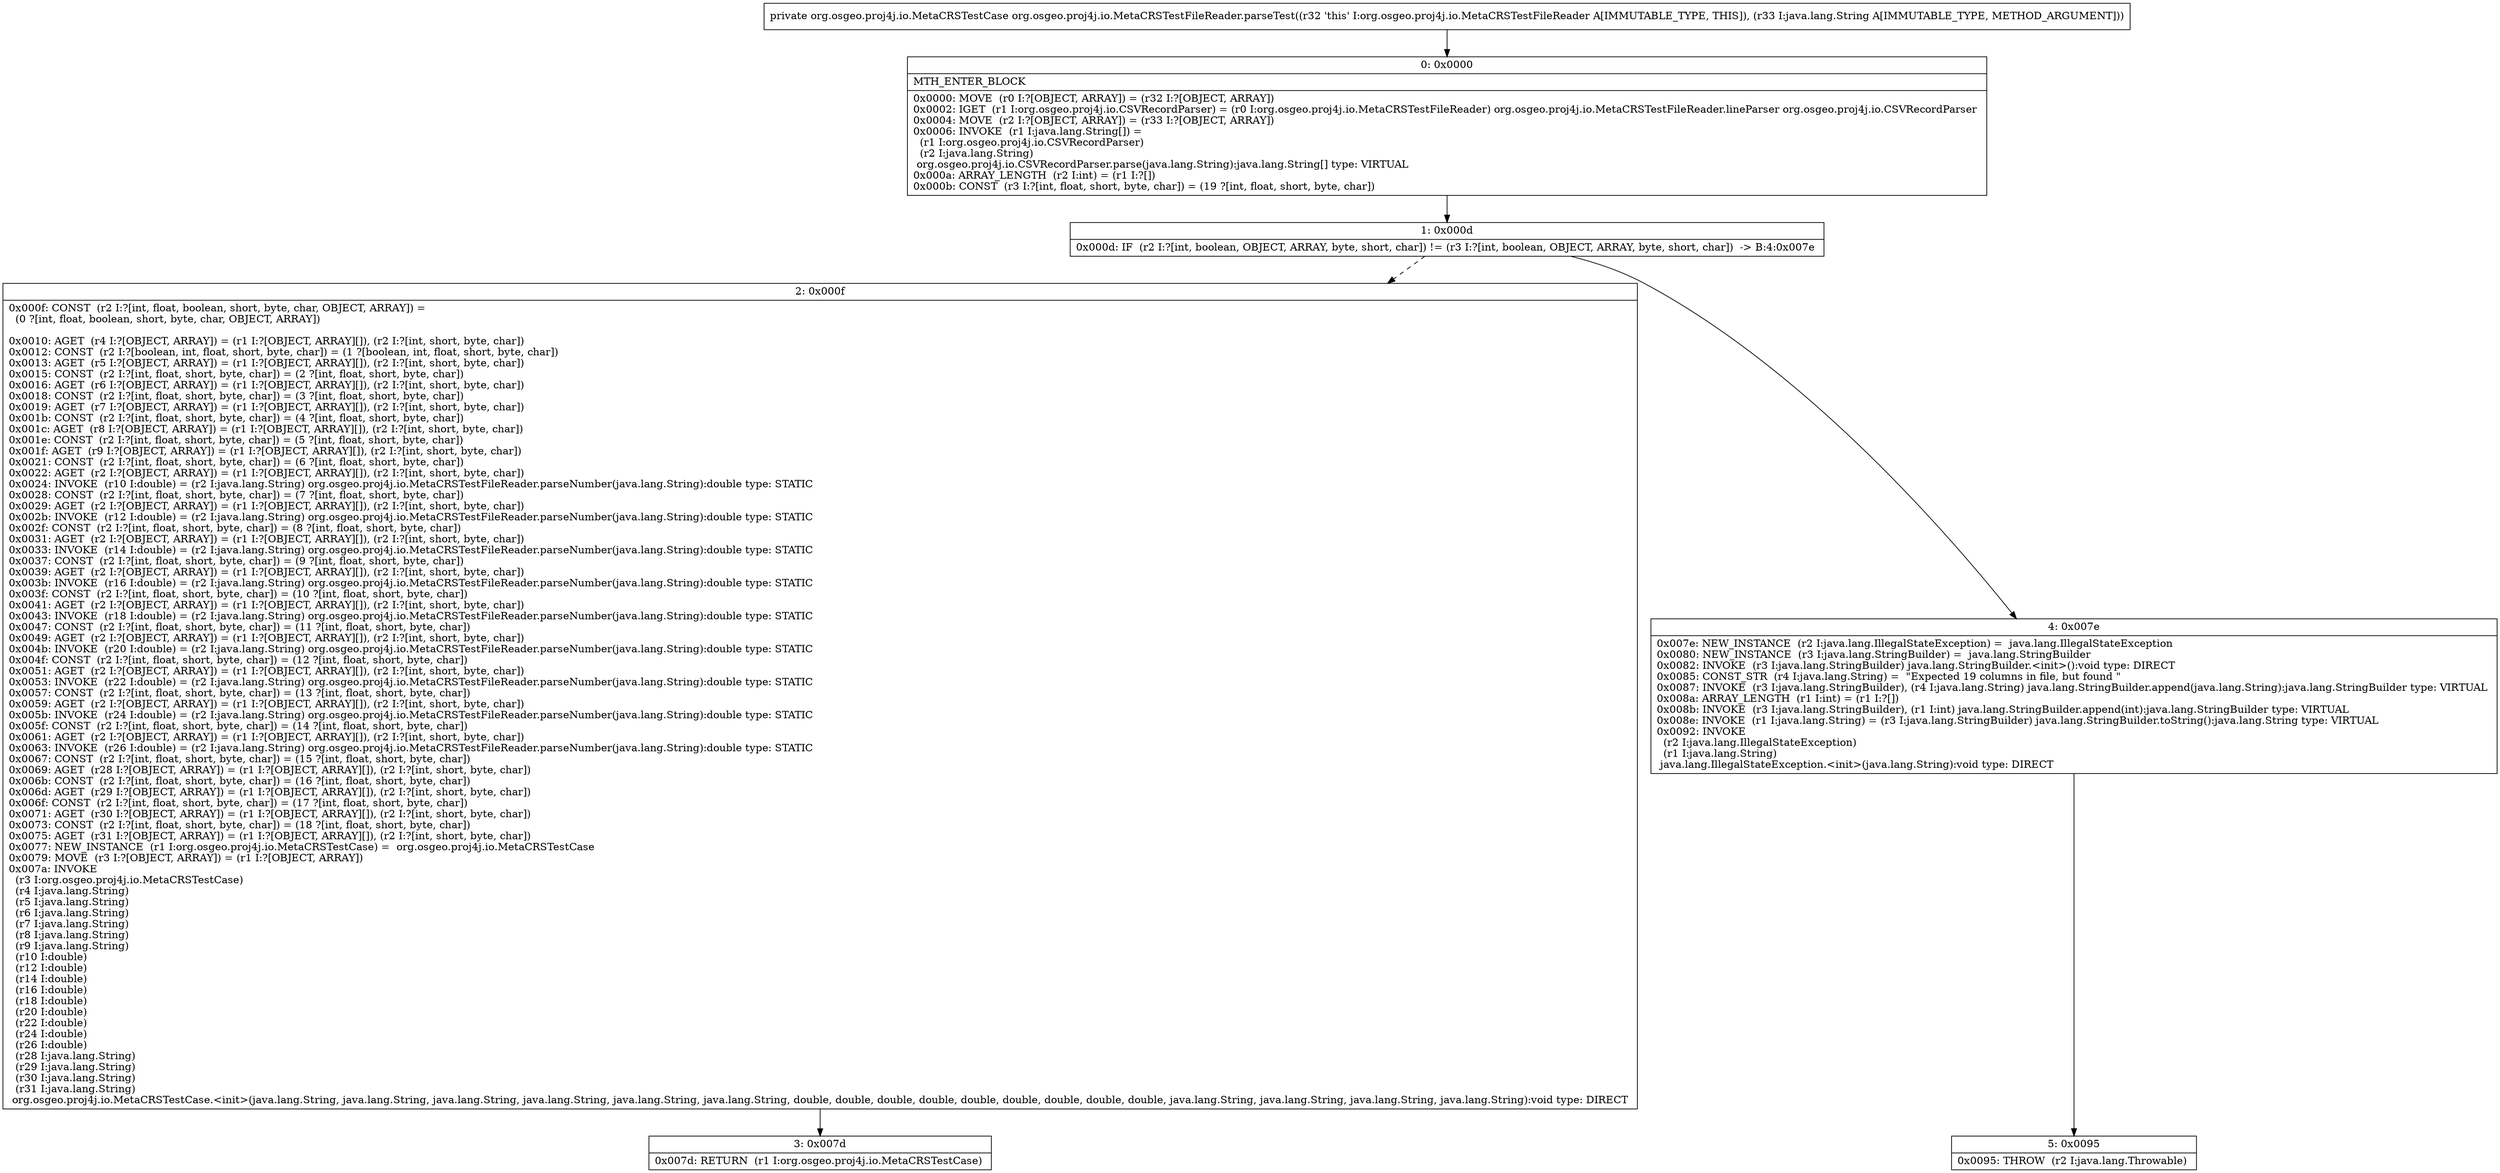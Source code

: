 digraph "CFG fororg.osgeo.proj4j.io.MetaCRSTestFileReader.parseTest(Ljava\/lang\/String;)Lorg\/osgeo\/proj4j\/io\/MetaCRSTestCase;" {
Node_0 [shape=record,label="{0\:\ 0x0000|MTH_ENTER_BLOCK\l|0x0000: MOVE  (r0 I:?[OBJECT, ARRAY]) = (r32 I:?[OBJECT, ARRAY]) \l0x0002: IGET  (r1 I:org.osgeo.proj4j.io.CSVRecordParser) = (r0 I:org.osgeo.proj4j.io.MetaCRSTestFileReader) org.osgeo.proj4j.io.MetaCRSTestFileReader.lineParser org.osgeo.proj4j.io.CSVRecordParser \l0x0004: MOVE  (r2 I:?[OBJECT, ARRAY]) = (r33 I:?[OBJECT, ARRAY]) \l0x0006: INVOKE  (r1 I:java.lang.String[]) = \l  (r1 I:org.osgeo.proj4j.io.CSVRecordParser)\l  (r2 I:java.lang.String)\l org.osgeo.proj4j.io.CSVRecordParser.parse(java.lang.String):java.lang.String[] type: VIRTUAL \l0x000a: ARRAY_LENGTH  (r2 I:int) = (r1 I:?[]) \l0x000b: CONST  (r3 I:?[int, float, short, byte, char]) = (19 ?[int, float, short, byte, char]) \l}"];
Node_1 [shape=record,label="{1\:\ 0x000d|0x000d: IF  (r2 I:?[int, boolean, OBJECT, ARRAY, byte, short, char]) != (r3 I:?[int, boolean, OBJECT, ARRAY, byte, short, char])  \-\> B:4:0x007e \l}"];
Node_2 [shape=record,label="{2\:\ 0x000f|0x000f: CONST  (r2 I:?[int, float, boolean, short, byte, char, OBJECT, ARRAY]) = \l  (0 ?[int, float, boolean, short, byte, char, OBJECT, ARRAY])\l \l0x0010: AGET  (r4 I:?[OBJECT, ARRAY]) = (r1 I:?[OBJECT, ARRAY][]), (r2 I:?[int, short, byte, char]) \l0x0012: CONST  (r2 I:?[boolean, int, float, short, byte, char]) = (1 ?[boolean, int, float, short, byte, char]) \l0x0013: AGET  (r5 I:?[OBJECT, ARRAY]) = (r1 I:?[OBJECT, ARRAY][]), (r2 I:?[int, short, byte, char]) \l0x0015: CONST  (r2 I:?[int, float, short, byte, char]) = (2 ?[int, float, short, byte, char]) \l0x0016: AGET  (r6 I:?[OBJECT, ARRAY]) = (r1 I:?[OBJECT, ARRAY][]), (r2 I:?[int, short, byte, char]) \l0x0018: CONST  (r2 I:?[int, float, short, byte, char]) = (3 ?[int, float, short, byte, char]) \l0x0019: AGET  (r7 I:?[OBJECT, ARRAY]) = (r1 I:?[OBJECT, ARRAY][]), (r2 I:?[int, short, byte, char]) \l0x001b: CONST  (r2 I:?[int, float, short, byte, char]) = (4 ?[int, float, short, byte, char]) \l0x001c: AGET  (r8 I:?[OBJECT, ARRAY]) = (r1 I:?[OBJECT, ARRAY][]), (r2 I:?[int, short, byte, char]) \l0x001e: CONST  (r2 I:?[int, float, short, byte, char]) = (5 ?[int, float, short, byte, char]) \l0x001f: AGET  (r9 I:?[OBJECT, ARRAY]) = (r1 I:?[OBJECT, ARRAY][]), (r2 I:?[int, short, byte, char]) \l0x0021: CONST  (r2 I:?[int, float, short, byte, char]) = (6 ?[int, float, short, byte, char]) \l0x0022: AGET  (r2 I:?[OBJECT, ARRAY]) = (r1 I:?[OBJECT, ARRAY][]), (r2 I:?[int, short, byte, char]) \l0x0024: INVOKE  (r10 I:double) = (r2 I:java.lang.String) org.osgeo.proj4j.io.MetaCRSTestFileReader.parseNumber(java.lang.String):double type: STATIC \l0x0028: CONST  (r2 I:?[int, float, short, byte, char]) = (7 ?[int, float, short, byte, char]) \l0x0029: AGET  (r2 I:?[OBJECT, ARRAY]) = (r1 I:?[OBJECT, ARRAY][]), (r2 I:?[int, short, byte, char]) \l0x002b: INVOKE  (r12 I:double) = (r2 I:java.lang.String) org.osgeo.proj4j.io.MetaCRSTestFileReader.parseNumber(java.lang.String):double type: STATIC \l0x002f: CONST  (r2 I:?[int, float, short, byte, char]) = (8 ?[int, float, short, byte, char]) \l0x0031: AGET  (r2 I:?[OBJECT, ARRAY]) = (r1 I:?[OBJECT, ARRAY][]), (r2 I:?[int, short, byte, char]) \l0x0033: INVOKE  (r14 I:double) = (r2 I:java.lang.String) org.osgeo.proj4j.io.MetaCRSTestFileReader.parseNumber(java.lang.String):double type: STATIC \l0x0037: CONST  (r2 I:?[int, float, short, byte, char]) = (9 ?[int, float, short, byte, char]) \l0x0039: AGET  (r2 I:?[OBJECT, ARRAY]) = (r1 I:?[OBJECT, ARRAY][]), (r2 I:?[int, short, byte, char]) \l0x003b: INVOKE  (r16 I:double) = (r2 I:java.lang.String) org.osgeo.proj4j.io.MetaCRSTestFileReader.parseNumber(java.lang.String):double type: STATIC \l0x003f: CONST  (r2 I:?[int, float, short, byte, char]) = (10 ?[int, float, short, byte, char]) \l0x0041: AGET  (r2 I:?[OBJECT, ARRAY]) = (r1 I:?[OBJECT, ARRAY][]), (r2 I:?[int, short, byte, char]) \l0x0043: INVOKE  (r18 I:double) = (r2 I:java.lang.String) org.osgeo.proj4j.io.MetaCRSTestFileReader.parseNumber(java.lang.String):double type: STATIC \l0x0047: CONST  (r2 I:?[int, float, short, byte, char]) = (11 ?[int, float, short, byte, char]) \l0x0049: AGET  (r2 I:?[OBJECT, ARRAY]) = (r1 I:?[OBJECT, ARRAY][]), (r2 I:?[int, short, byte, char]) \l0x004b: INVOKE  (r20 I:double) = (r2 I:java.lang.String) org.osgeo.proj4j.io.MetaCRSTestFileReader.parseNumber(java.lang.String):double type: STATIC \l0x004f: CONST  (r2 I:?[int, float, short, byte, char]) = (12 ?[int, float, short, byte, char]) \l0x0051: AGET  (r2 I:?[OBJECT, ARRAY]) = (r1 I:?[OBJECT, ARRAY][]), (r2 I:?[int, short, byte, char]) \l0x0053: INVOKE  (r22 I:double) = (r2 I:java.lang.String) org.osgeo.proj4j.io.MetaCRSTestFileReader.parseNumber(java.lang.String):double type: STATIC \l0x0057: CONST  (r2 I:?[int, float, short, byte, char]) = (13 ?[int, float, short, byte, char]) \l0x0059: AGET  (r2 I:?[OBJECT, ARRAY]) = (r1 I:?[OBJECT, ARRAY][]), (r2 I:?[int, short, byte, char]) \l0x005b: INVOKE  (r24 I:double) = (r2 I:java.lang.String) org.osgeo.proj4j.io.MetaCRSTestFileReader.parseNumber(java.lang.String):double type: STATIC \l0x005f: CONST  (r2 I:?[int, float, short, byte, char]) = (14 ?[int, float, short, byte, char]) \l0x0061: AGET  (r2 I:?[OBJECT, ARRAY]) = (r1 I:?[OBJECT, ARRAY][]), (r2 I:?[int, short, byte, char]) \l0x0063: INVOKE  (r26 I:double) = (r2 I:java.lang.String) org.osgeo.proj4j.io.MetaCRSTestFileReader.parseNumber(java.lang.String):double type: STATIC \l0x0067: CONST  (r2 I:?[int, float, short, byte, char]) = (15 ?[int, float, short, byte, char]) \l0x0069: AGET  (r28 I:?[OBJECT, ARRAY]) = (r1 I:?[OBJECT, ARRAY][]), (r2 I:?[int, short, byte, char]) \l0x006b: CONST  (r2 I:?[int, float, short, byte, char]) = (16 ?[int, float, short, byte, char]) \l0x006d: AGET  (r29 I:?[OBJECT, ARRAY]) = (r1 I:?[OBJECT, ARRAY][]), (r2 I:?[int, short, byte, char]) \l0x006f: CONST  (r2 I:?[int, float, short, byte, char]) = (17 ?[int, float, short, byte, char]) \l0x0071: AGET  (r30 I:?[OBJECT, ARRAY]) = (r1 I:?[OBJECT, ARRAY][]), (r2 I:?[int, short, byte, char]) \l0x0073: CONST  (r2 I:?[int, float, short, byte, char]) = (18 ?[int, float, short, byte, char]) \l0x0075: AGET  (r31 I:?[OBJECT, ARRAY]) = (r1 I:?[OBJECT, ARRAY][]), (r2 I:?[int, short, byte, char]) \l0x0077: NEW_INSTANCE  (r1 I:org.osgeo.proj4j.io.MetaCRSTestCase) =  org.osgeo.proj4j.io.MetaCRSTestCase \l0x0079: MOVE  (r3 I:?[OBJECT, ARRAY]) = (r1 I:?[OBJECT, ARRAY]) \l0x007a: INVOKE  \l  (r3 I:org.osgeo.proj4j.io.MetaCRSTestCase)\l  (r4 I:java.lang.String)\l  (r5 I:java.lang.String)\l  (r6 I:java.lang.String)\l  (r7 I:java.lang.String)\l  (r8 I:java.lang.String)\l  (r9 I:java.lang.String)\l  (r10 I:double)\l  (r12 I:double)\l  (r14 I:double)\l  (r16 I:double)\l  (r18 I:double)\l  (r20 I:double)\l  (r22 I:double)\l  (r24 I:double)\l  (r26 I:double)\l  (r28 I:java.lang.String)\l  (r29 I:java.lang.String)\l  (r30 I:java.lang.String)\l  (r31 I:java.lang.String)\l org.osgeo.proj4j.io.MetaCRSTestCase.\<init\>(java.lang.String, java.lang.String, java.lang.String, java.lang.String, java.lang.String, java.lang.String, double, double, double, double, double, double, double, double, double, java.lang.String, java.lang.String, java.lang.String, java.lang.String):void type: DIRECT \l}"];
Node_3 [shape=record,label="{3\:\ 0x007d|0x007d: RETURN  (r1 I:org.osgeo.proj4j.io.MetaCRSTestCase) \l}"];
Node_4 [shape=record,label="{4\:\ 0x007e|0x007e: NEW_INSTANCE  (r2 I:java.lang.IllegalStateException) =  java.lang.IllegalStateException \l0x0080: NEW_INSTANCE  (r3 I:java.lang.StringBuilder) =  java.lang.StringBuilder \l0x0082: INVOKE  (r3 I:java.lang.StringBuilder) java.lang.StringBuilder.\<init\>():void type: DIRECT \l0x0085: CONST_STR  (r4 I:java.lang.String) =  \"Expected 19 columns in file, but found \" \l0x0087: INVOKE  (r3 I:java.lang.StringBuilder), (r4 I:java.lang.String) java.lang.StringBuilder.append(java.lang.String):java.lang.StringBuilder type: VIRTUAL \l0x008a: ARRAY_LENGTH  (r1 I:int) = (r1 I:?[]) \l0x008b: INVOKE  (r3 I:java.lang.StringBuilder), (r1 I:int) java.lang.StringBuilder.append(int):java.lang.StringBuilder type: VIRTUAL \l0x008e: INVOKE  (r1 I:java.lang.String) = (r3 I:java.lang.StringBuilder) java.lang.StringBuilder.toString():java.lang.String type: VIRTUAL \l0x0092: INVOKE  \l  (r2 I:java.lang.IllegalStateException)\l  (r1 I:java.lang.String)\l java.lang.IllegalStateException.\<init\>(java.lang.String):void type: DIRECT \l}"];
Node_5 [shape=record,label="{5\:\ 0x0095|0x0095: THROW  (r2 I:java.lang.Throwable) \l}"];
MethodNode[shape=record,label="{private org.osgeo.proj4j.io.MetaCRSTestCase org.osgeo.proj4j.io.MetaCRSTestFileReader.parseTest((r32 'this' I:org.osgeo.proj4j.io.MetaCRSTestFileReader A[IMMUTABLE_TYPE, THIS]), (r33 I:java.lang.String A[IMMUTABLE_TYPE, METHOD_ARGUMENT])) }"];
MethodNode -> Node_0;
Node_0 -> Node_1;
Node_1 -> Node_2[style=dashed];
Node_1 -> Node_4;
Node_2 -> Node_3;
Node_4 -> Node_5;
}

